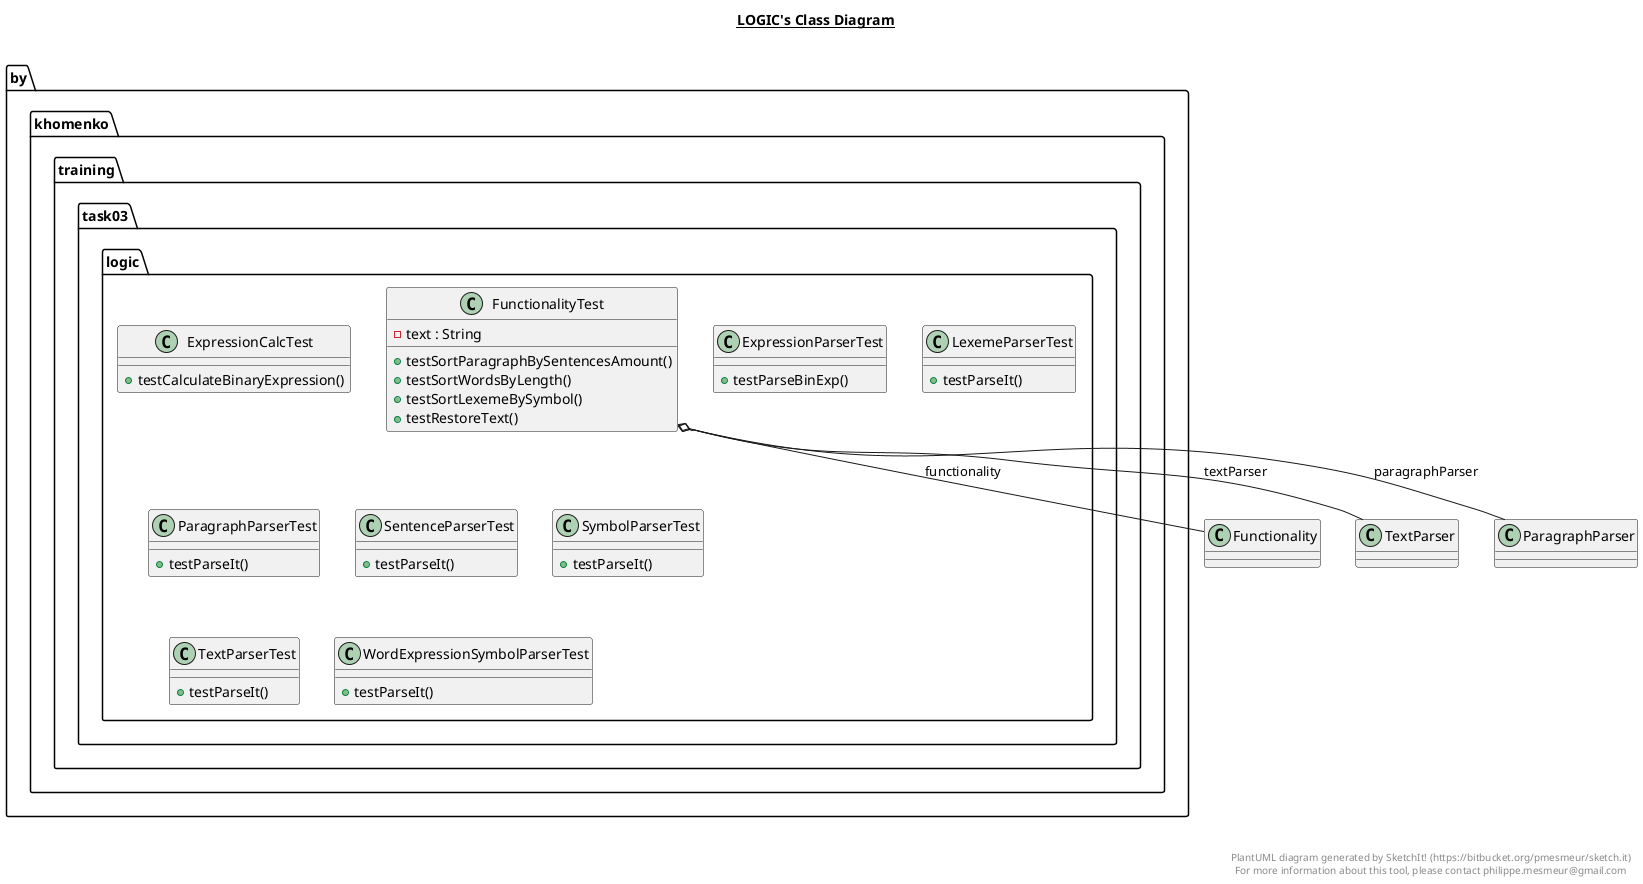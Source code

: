 @startuml

title __LOGIC's Class Diagram__\n

  package by.khomenko.training.task03 {
    package by.khomenko.training.task03.logic {
      class ExpressionCalcTest {
          + testCalculateBinaryExpression()
      }
    }
  }
  

  package by.khomenko.training.task03 {
    package by.khomenko.training.task03.logic {
      class ExpressionParserTest {
          + testParseBinExp()
      }
    }
  }
  

  package by.khomenko.training.task03 {
    package by.khomenko.training.task03.logic {
      class FunctionalityTest {
          - text : String
          + testSortParagraphBySentencesAmount()
          + testSortWordsByLength()
          + testSortLexemeBySymbol()
          + testRestoreText()
      }
    }
  }
  

  package by.khomenko.training.task03 {
    package by.khomenko.training.task03.logic {
      class LexemeParserTest {
          + testParseIt()
      }
    }
  }
  

  package by.khomenko.training.task03 {
    package by.khomenko.training.task03.logic {
      class ParagraphParserTest {
          + testParseIt()
      }
    }
  }
  

  package by.khomenko.training.task03 {
    package by.khomenko.training.task03.logic {
      class SentenceParserTest {
          + testParseIt()
      }
    }
  }
  

  package by.khomenko.training.task03 {
    package by.khomenko.training.task03.logic {
      class SymbolParserTest {
          + testParseIt()
      }
    }
  }
  

  package by.khomenko.training.task03 {
    package by.khomenko.training.task03.logic {
      class TextParserTest {
          + testParseIt()
      }
    }
  }
  

  package by.khomenko.training.task03 {
    package by.khomenko.training.task03.logic {
      class WordExpressionSymbolParserTest {
          + testParseIt()
      }
    }
  }
  

  FunctionalityTest o-- Functionality : functionality
  FunctionalityTest o-- TextParser : textParser
  FunctionalityTest o-- ParagraphParser : paragraphParser


right footer


PlantUML diagram generated by SketchIt! (https://bitbucket.org/pmesmeur/sketch.it)
For more information about this tool, please contact philippe.mesmeur@gmail.com
endfooter

@enduml
